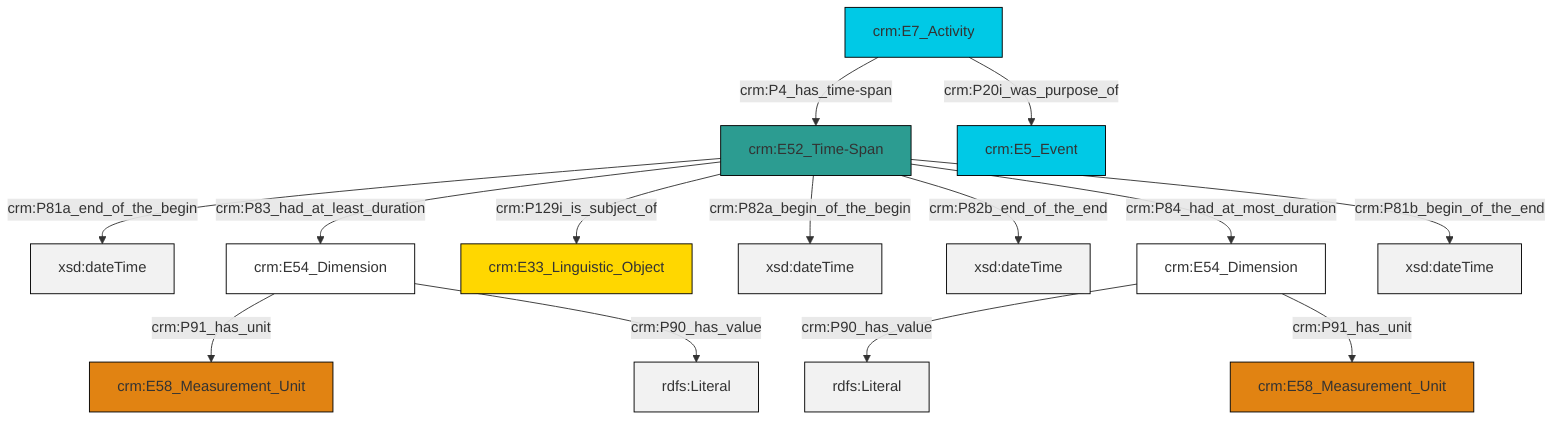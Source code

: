 graph TD
classDef Literal fill:#f2f2f2,stroke:#000000;
classDef CRM_Entity fill:#FFFFFF,stroke:#000000;
classDef Temporal_Entity fill:#00C9E6, stroke:#000000;
classDef Type fill:#E18312, stroke:#000000;
classDef Time-Span fill:#2C9C91, stroke:#000000;
classDef Appellation fill:#FFEB7F, stroke:#000000;
classDef Place fill:#008836, stroke:#000000;
classDef Persistent_Item fill:#B266B2, stroke:#000000;
classDef Conceptual_Object fill:#FFD700, stroke:#000000;
classDef Physical_Thing fill:#D2B48C, stroke:#000000;
classDef Actor fill:#f58aad, stroke:#000000;
classDef PC_Classes fill:#4ce600, stroke:#000000;
classDef Multi fill:#cccccc,stroke:#000000;

0["crm:E52_Time-Span"]:::Time-Span -->|crm:P81a_end_of_the_begin| 1[xsd:dateTime]:::Literal
2["crm:E54_Dimension"]:::CRM_Entity -->|crm:P90_has_value| 6[rdfs:Literal]:::Literal
0["crm:E52_Time-Span"]:::Time-Span -->|crm:P82a_begin_of_the_begin| 9[xsd:dateTime]:::Literal
0["crm:E52_Time-Span"]:::Time-Span -->|crm:P82b_end_of_the_end| 13[xsd:dateTime]:::Literal
14["crm:E54_Dimension"]:::CRM_Entity -->|crm:P91_has_unit| 10["crm:E58_Measurement_Unit"]:::Type
0["crm:E52_Time-Span"]:::Time-Span -->|crm:P83_had_at_least_duration| 14["crm:E54_Dimension"]:::CRM_Entity
0["crm:E52_Time-Span"]:::Time-Span -->|crm:P84_had_at_most_duration| 2["crm:E54_Dimension"]:::CRM_Entity
2["crm:E54_Dimension"]:::CRM_Entity -->|crm:P91_has_unit| 17["crm:E58_Measurement_Unit"]:::Type
14["crm:E54_Dimension"]:::CRM_Entity -->|crm:P90_has_value| 18[rdfs:Literal]:::Literal
15["crm:E7_Activity"]:::Temporal_Entity -->|crm:P4_has_time-span| 0["crm:E52_Time-Span"]:::Time-Span
0["crm:E52_Time-Span"]:::Time-Span -->|crm:P81b_begin_of_the_end| 20[xsd:dateTime]:::Literal
0["crm:E52_Time-Span"]:::Time-Span -->|crm:P129i_is_subject_of| 7["crm:E33_Linguistic_Object"]:::Conceptual_Object
15["crm:E7_Activity"]:::Temporal_Entity -->|crm:P20i_was_purpose_of| 4["crm:E5_Event"]:::Temporal_Entity